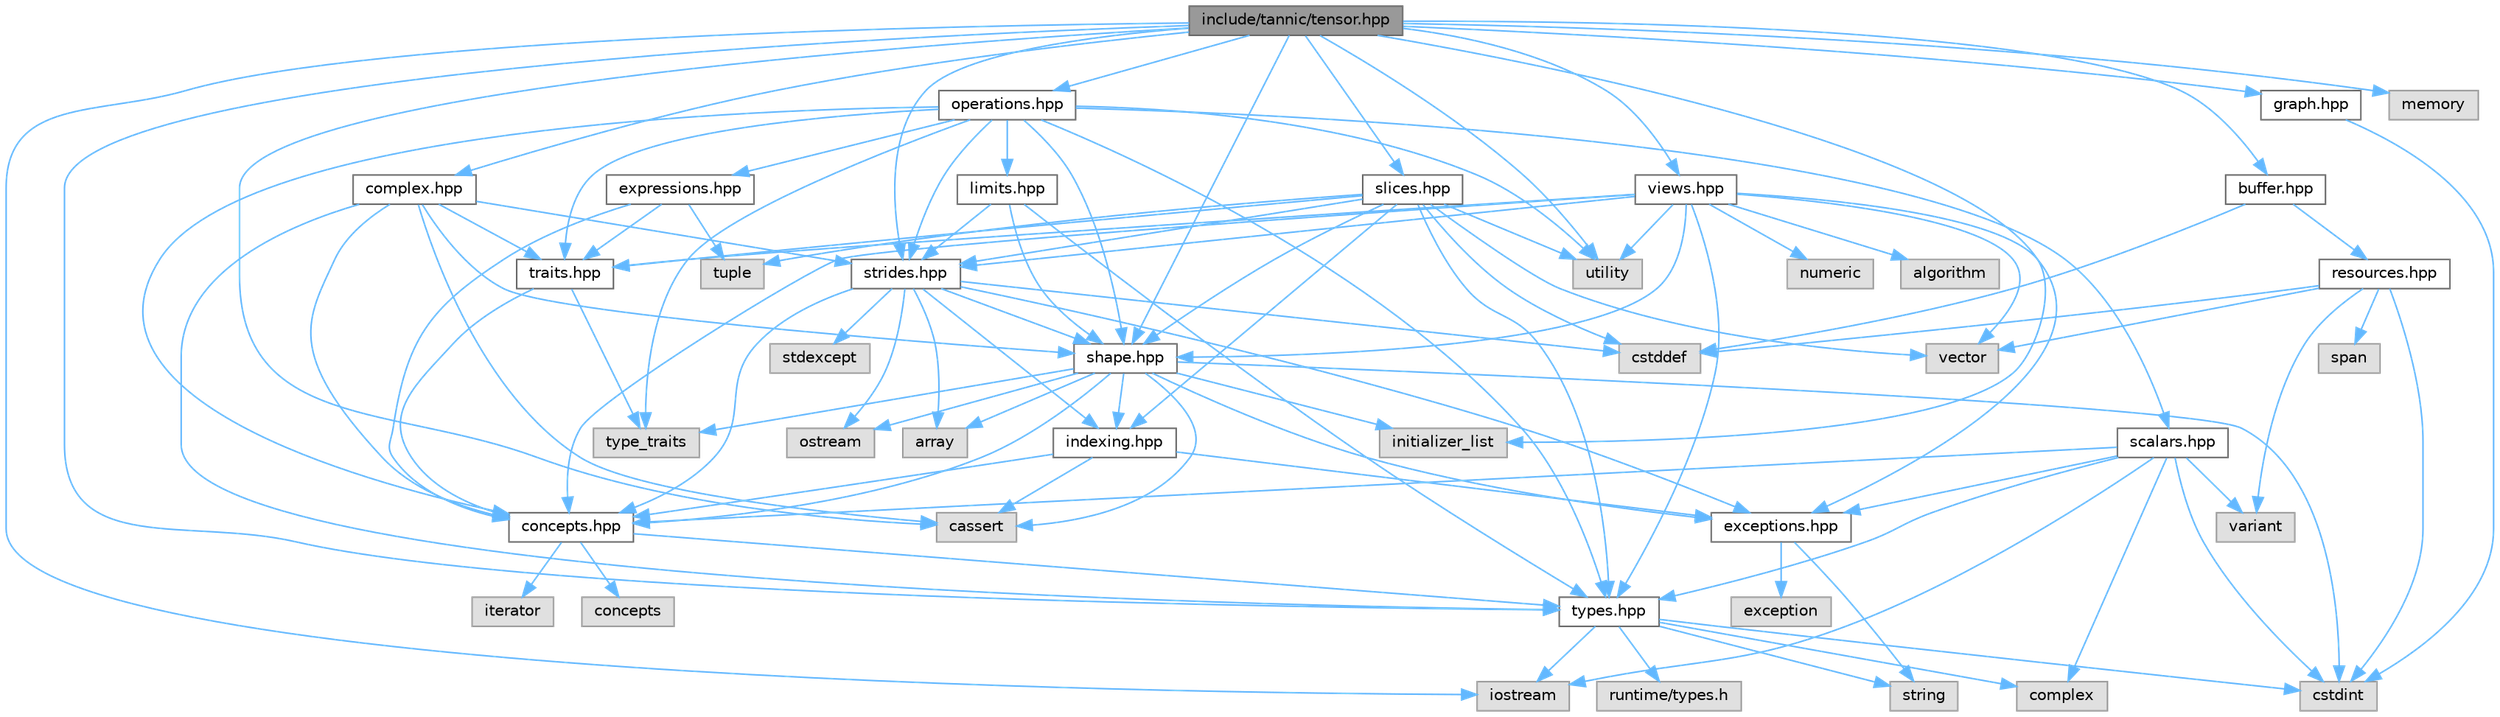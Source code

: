 digraph "include/tannic/tensor.hpp"
{
 // LATEX_PDF_SIZE
  bgcolor="transparent";
  edge [fontname=Helvetica,fontsize=10,labelfontname=Helvetica,labelfontsize=10];
  node [fontname=Helvetica,fontsize=10,shape=box,height=0.2,width=0.4];
  Node1 [id="Node000001",label="include/tannic/tensor.hpp",height=0.2,width=0.4,color="gray40", fillcolor="grey60", style="filled", fontcolor="black",tooltip="Core multidimensional tensor class for the Tannic Tensor Library."];
  Node1 -> Node2 [id="edge103_Node000001_Node000002",color="steelblue1",style="solid",tooltip=" "];
  Node2 [id="Node000002",label="iostream",height=0.2,width=0.4,color="grey60", fillcolor="#E0E0E0", style="filled",tooltip=" "];
  Node1 -> Node3 [id="edge104_Node000001_Node000003",color="steelblue1",style="solid",tooltip=" "];
  Node3 [id="Node000003",label="memory",height=0.2,width=0.4,color="grey60", fillcolor="#E0E0E0", style="filled",tooltip=" "];
  Node1 -> Node4 [id="edge105_Node000001_Node000004",color="steelblue1",style="solid",tooltip=" "];
  Node4 [id="Node000004",label="cassert",height=0.2,width=0.4,color="grey60", fillcolor="#E0E0E0", style="filled",tooltip=" "];
  Node1 -> Node5 [id="edge106_Node000001_Node000005",color="steelblue1",style="solid",tooltip=" "];
  Node5 [id="Node000005",label="utility",height=0.2,width=0.4,color="grey60", fillcolor="#E0E0E0", style="filled",tooltip=" "];
  Node1 -> Node6 [id="edge107_Node000001_Node000006",color="steelblue1",style="solid",tooltip=" "];
  Node6 [id="Node000006",label="initializer_list",height=0.2,width=0.4,color="grey60", fillcolor="#E0E0E0", style="filled",tooltip=" "];
  Node1 -> Node7 [id="edge108_Node000001_Node000007",color="steelblue1",style="solid",tooltip=" "];
  Node7 [id="Node000007",label="types.hpp",height=0.2,width=0.4,color="grey40", fillcolor="white", style="filled",URL="$dd/de3/types_8hpp.html",tooltip="Core type system for the Tannic Tensor Library."];
  Node7 -> Node2 [id="edge109_Node000007_Node000002",color="steelblue1",style="solid",tooltip=" "];
  Node7 -> Node8 [id="edge110_Node000007_Node000008",color="steelblue1",style="solid",tooltip=" "];
  Node8 [id="Node000008",label="cstdint",height=0.2,width=0.4,color="grey60", fillcolor="#E0E0E0", style="filled",tooltip=" "];
  Node7 -> Node9 [id="edge111_Node000007_Node000009",color="steelblue1",style="solid",tooltip=" "];
  Node9 [id="Node000009",label="string",height=0.2,width=0.4,color="grey60", fillcolor="#E0E0E0", style="filled",tooltip=" "];
  Node7 -> Node10 [id="edge112_Node000007_Node000010",color="steelblue1",style="solid",tooltip=" "];
  Node10 [id="Node000010",label="complex",height=0.2,width=0.4,color="grey60", fillcolor="#E0E0E0", style="filled",tooltip=" "];
  Node7 -> Node11 [id="edge113_Node000007_Node000011",color="steelblue1",style="solid",tooltip=" "];
  Node11 [id="Node000011",label="runtime/types.h",height=0.2,width=0.4,color="grey60", fillcolor="#E0E0E0", style="filled",tooltip=" "];
  Node1 -> Node12 [id="edge114_Node000001_Node000012",color="steelblue1",style="solid",tooltip=" "];
  Node12 [id="Node000012",label="shape.hpp",height=0.2,width=0.4,color="grey40", fillcolor="white", style="filled",URL="$d3/d30/shape_8hpp.html",tooltip="Defines the Shape class for representing tensor dimensions."];
  Node12 -> Node13 [id="edge115_Node000012_Node000013",color="steelblue1",style="solid",tooltip=" "];
  Node13 [id="Node000013",label="type_traits",height=0.2,width=0.4,color="grey60", fillcolor="#E0E0E0", style="filled",tooltip=" "];
  Node12 -> Node14 [id="edge116_Node000012_Node000014",color="steelblue1",style="solid",tooltip=" "];
  Node14 [id="Node000014",label="array",height=0.2,width=0.4,color="grey60", fillcolor="#E0E0E0", style="filled",tooltip=" "];
  Node12 -> Node8 [id="edge117_Node000012_Node000008",color="steelblue1",style="solid",tooltip=" "];
  Node12 -> Node4 [id="edge118_Node000012_Node000004",color="steelblue1",style="solid",tooltip=" "];
  Node12 -> Node6 [id="edge119_Node000012_Node000006",color="steelblue1",style="solid",tooltip=" "];
  Node12 -> Node15 [id="edge120_Node000012_Node000015",color="steelblue1",style="solid",tooltip=" "];
  Node15 [id="Node000015",label="ostream",height=0.2,width=0.4,color="grey60", fillcolor="#E0E0E0", style="filled",tooltip=" "];
  Node12 -> Node16 [id="edge121_Node000012_Node000016",color="steelblue1",style="solid",tooltip=" "];
  Node16 [id="Node000016",label="concepts.hpp",height=0.2,width=0.4,color="grey40", fillcolor="white", style="filled",URL="$d7/dd8/concepts_8hpp.html",tooltip="Defines core C++20 concepts used throughout the Tannic Tensor Library."];
  Node16 -> Node17 [id="edge122_Node000016_Node000017",color="steelblue1",style="solid",tooltip=" "];
  Node17 [id="Node000017",label="concepts",height=0.2,width=0.4,color="grey60", fillcolor="#E0E0E0", style="filled",tooltip=" "];
  Node16 -> Node18 [id="edge123_Node000016_Node000018",color="steelblue1",style="solid",tooltip=" "];
  Node18 [id="Node000018",label="iterator",height=0.2,width=0.4,color="grey60", fillcolor="#E0E0E0", style="filled",tooltip=" "];
  Node16 -> Node7 [id="edge124_Node000016_Node000007",color="steelblue1",style="solid",tooltip=" "];
  Node12 -> Node19 [id="edge125_Node000012_Node000019",color="steelblue1",style="solid",tooltip=" "];
  Node19 [id="Node000019",label="indexing.hpp",height=0.2,width=0.4,color="grey40", fillcolor="white", style="filled",URL="$d7/d1d/indexing_8hpp.html",tooltip="Utilities for index normalization and slicing ranges in the Tannic Tensor Library."];
  Node19 -> Node4 [id="edge126_Node000019_Node000004",color="steelblue1",style="solid",tooltip=" "];
  Node19 -> Node16 [id="edge127_Node000019_Node000016",color="steelblue1",style="solid",tooltip=" "];
  Node19 -> Node20 [id="edge128_Node000019_Node000020",color="steelblue1",style="solid",tooltip=" "];
  Node20 [id="Node000020",label="exceptions.hpp",height=0.2,width=0.4,color="grey40", fillcolor="white", style="filled",URL="$da/d49/exceptions_8hpp.html",tooltip="Defines the exceptions used in the library."];
  Node20 -> Node21 [id="edge129_Node000020_Node000021",color="steelblue1",style="solid",tooltip=" "];
  Node21 [id="Node000021",label="exception",height=0.2,width=0.4,color="grey60", fillcolor="#E0E0E0", style="filled",tooltip=" "];
  Node20 -> Node9 [id="edge130_Node000020_Node000009",color="steelblue1",style="solid",tooltip=" "];
  Node12 -> Node20 [id="edge131_Node000012_Node000020",color="steelblue1",style="solid",tooltip=" "];
  Node1 -> Node22 [id="edge132_Node000001_Node000022",color="steelblue1",style="solid",tooltip=" "];
  Node22 [id="Node000022",label="strides.hpp",height=0.2,width=0.4,color="grey40", fillcolor="white", style="filled",URL="$d7/d08/strides_8hpp.html",tooltip="Memory layout specification for tensor dimensions in the Tannic Tensor Library."];
  Node22 -> Node14 [id="edge133_Node000022_Node000014",color="steelblue1",style="solid",tooltip=" "];
  Node22 -> Node23 [id="edge134_Node000022_Node000023",color="steelblue1",style="solid",tooltip=" "];
  Node23 [id="Node000023",label="cstddef",height=0.2,width=0.4,color="grey60", fillcolor="#E0E0E0", style="filled",tooltip=" "];
  Node22 -> Node24 [id="edge135_Node000022_Node000024",color="steelblue1",style="solid",tooltip=" "];
  Node24 [id="Node000024",label="stdexcept",height=0.2,width=0.4,color="grey60", fillcolor="#E0E0E0", style="filled",tooltip=" "];
  Node22 -> Node15 [id="edge136_Node000022_Node000015",color="steelblue1",style="solid",tooltip=" "];
  Node22 -> Node16 [id="edge137_Node000022_Node000016",color="steelblue1",style="solid",tooltip=" "];
  Node22 -> Node12 [id="edge138_Node000022_Node000012",color="steelblue1",style="solid",tooltip=" "];
  Node22 -> Node19 [id="edge139_Node000022_Node000019",color="steelblue1",style="solid",tooltip=" "];
  Node22 -> Node20 [id="edge140_Node000022_Node000020",color="steelblue1",style="solid",tooltip=" "];
  Node1 -> Node25 [id="edge141_Node000001_Node000025",color="steelblue1",style="solid",tooltip=" "];
  Node25 [id="Node000025",label="buffer.hpp",height=0.2,width=0.4,color="grey40", fillcolor="white", style="filled",URL="$da/d1d/buffer_8hpp.html",tooltip="Memory buffer management for tensor storage."];
  Node25 -> Node23 [id="edge142_Node000025_Node000023",color="steelblue1",style="solid",tooltip=" "];
  Node25 -> Node26 [id="edge143_Node000025_Node000026",color="steelblue1",style="solid",tooltip=" "];
  Node26 [id="Node000026",label="resources.hpp",height=0.2,width=0.4,color="grey40", fillcolor="white", style="filled",URL="$d1/dee/resources_8hpp.html",tooltip="Memory resource management for heterogeneous computing."];
  Node26 -> Node8 [id="edge144_Node000026_Node000008",color="steelblue1",style="solid",tooltip=" "];
  Node26 -> Node23 [id="edge145_Node000026_Node000023",color="steelblue1",style="solid",tooltip=" "];
  Node26 -> Node27 [id="edge146_Node000026_Node000027",color="steelblue1",style="solid",tooltip=" "];
  Node27 [id="Node000027",label="span",height=0.2,width=0.4,color="grey60", fillcolor="#E0E0E0", style="filled",tooltip=" "];
  Node26 -> Node28 [id="edge147_Node000026_Node000028",color="steelblue1",style="solid",tooltip=" "];
  Node28 [id="Node000028",label="vector",height=0.2,width=0.4,color="grey60", fillcolor="#E0E0E0", style="filled",tooltip=" "];
  Node26 -> Node29 [id="edge148_Node000026_Node000029",color="steelblue1",style="solid",tooltip=" "];
  Node29 [id="Node000029",label="variant",height=0.2,width=0.4,color="grey60", fillcolor="#E0E0E0", style="filled",tooltip=" "];
  Node1 -> Node30 [id="edge149_Node000001_Node000030",color="steelblue1",style="solid",tooltip=" "];
  Node30 [id="Node000030",label="slices.hpp",height=0.2,width=0.4,color="grey40", fillcolor="white", style="filled",URL="$d4/d71/slices_8hpp.html",tooltip="Implements tensor slicing for expression templates in the Tannic Tensor Library."];
  Node30 -> Node31 [id="edge150_Node000030_Node000031",color="steelblue1",style="solid",tooltip=" "];
  Node31 [id="Node000031",label="tuple",height=0.2,width=0.4,color="grey60", fillcolor="#E0E0E0", style="filled",tooltip=" "];
  Node30 -> Node5 [id="edge151_Node000030_Node000005",color="steelblue1",style="solid",tooltip=" "];
  Node30 -> Node23 [id="edge152_Node000030_Node000023",color="steelblue1",style="solid",tooltip=" "];
  Node30 -> Node28 [id="edge153_Node000030_Node000028",color="steelblue1",style="solid",tooltip=" "];
  Node30 -> Node7 [id="edge154_Node000030_Node000007",color="steelblue1",style="solid",tooltip=" "];
  Node30 -> Node32 [id="edge155_Node000030_Node000032",color="steelblue1",style="solid",tooltip=" "];
  Node32 [id="Node000032",label="traits.hpp",height=0.2,width=0.4,color="grey40", fillcolor="white", style="filled",URL="$df/d73/traits_8hpp.html",tooltip=" "];
  Node32 -> Node13 [id="edge156_Node000032_Node000013",color="steelblue1",style="solid",tooltip=" "];
  Node32 -> Node16 [id="edge157_Node000032_Node000016",color="steelblue1",style="solid",tooltip=" "];
  Node30 -> Node12 [id="edge158_Node000030_Node000012",color="steelblue1",style="solid",tooltip=" "];
  Node30 -> Node22 [id="edge159_Node000030_Node000022",color="steelblue1",style="solid",tooltip=" "];
  Node30 -> Node19 [id="edge160_Node000030_Node000019",color="steelblue1",style="solid",tooltip=" "];
  Node1 -> Node33 [id="edge161_Node000001_Node000033",color="steelblue1",style="solid",tooltip=" "];
  Node33 [id="Node000033",label="views.hpp",height=0.2,width=0.4,color="grey40", fillcolor="white", style="filled",URL="$de/d49/views_8hpp.html",tooltip="Implements views for tensors in the Tannic Tensor Library."];
  Node33 -> Node5 [id="edge162_Node000033_Node000005",color="steelblue1",style="solid",tooltip=" "];
  Node33 -> Node34 [id="edge163_Node000033_Node000034",color="steelblue1",style="solid",tooltip=" "];
  Node34 [id="Node000034",label="algorithm",height=0.2,width=0.4,color="grey60", fillcolor="#E0E0E0", style="filled",tooltip=" "];
  Node33 -> Node35 [id="edge164_Node000033_Node000035",color="steelblue1",style="solid",tooltip=" "];
  Node35 [id="Node000035",label="numeric",height=0.2,width=0.4,color="grey60", fillcolor="#E0E0E0", style="filled",tooltip=" "];
  Node33 -> Node28 [id="edge165_Node000033_Node000028",color="steelblue1",style="solid",tooltip=" "];
  Node33 -> Node7 [id="edge166_Node000033_Node000007",color="steelblue1",style="solid",tooltip=" "];
  Node33 -> Node32 [id="edge167_Node000033_Node000032",color="steelblue1",style="solid",tooltip=" "];
  Node33 -> Node12 [id="edge168_Node000033_Node000012",color="steelblue1",style="solid",tooltip=" "];
  Node33 -> Node22 [id="edge169_Node000033_Node000022",color="steelblue1",style="solid",tooltip=" "];
  Node33 -> Node16 [id="edge170_Node000033_Node000016",color="steelblue1",style="solid",tooltip=" "];
  Node33 -> Node20 [id="edge171_Node000033_Node000020",color="steelblue1",style="solid",tooltip=" "];
  Node1 -> Node36 [id="edge172_Node000001_Node000036",color="steelblue1",style="solid",tooltip=" "];
  Node36 [id="Node000036",label="operations.hpp",height=0.2,width=0.4,color="grey40", fillcolor="white", style="filled",URL="$d6/d00/operations_8hpp.html",tooltip="Defines expression templates tensor aritmetic operations."];
  Node36 -> Node5 [id="edge173_Node000036_Node000005",color="steelblue1",style="solid",tooltip=" "];
  Node36 -> Node13 [id="edge174_Node000036_Node000013",color="steelblue1",style="solid",tooltip=" "];
  Node36 -> Node16 [id="edge175_Node000036_Node000016",color="steelblue1",style="solid",tooltip=" "];
  Node36 -> Node37 [id="edge176_Node000036_Node000037",color="steelblue1",style="solid",tooltip=" "];
  Node37 [id="Node000037",label="expressions.hpp",height=0.2,width=0.4,color="grey40", fillcolor="white", style="filled",URL="$d5/d8b/expressions_8hpp.html",tooltip=" "];
  Node37 -> Node31 [id="edge177_Node000037_Node000031",color="steelblue1",style="solid",tooltip=" "];
  Node37 -> Node32 [id="edge178_Node000037_Node000032",color="steelblue1",style="solid",tooltip=" "];
  Node37 -> Node16 [id="edge179_Node000037_Node000016",color="steelblue1",style="solid",tooltip=" "];
  Node36 -> Node7 [id="edge180_Node000036_Node000007",color="steelblue1",style="solid",tooltip=" "];
  Node36 -> Node12 [id="edge181_Node000036_Node000012",color="steelblue1",style="solid",tooltip=" "];
  Node36 -> Node22 [id="edge182_Node000036_Node000022",color="steelblue1",style="solid",tooltip=" "];
  Node36 -> Node32 [id="edge183_Node000036_Node000032",color="steelblue1",style="solid",tooltip=" "];
  Node36 -> Node38 [id="edge184_Node000036_Node000038",color="steelblue1",style="solid",tooltip=" "];
  Node38 [id="Node000038",label="scalars.hpp",height=0.2,width=0.4,color="grey40", fillcolor="white", style="filled",URL="$d3/d3c/scalars_8hpp.html",tooltip=" "];
  Node38 -> Node2 [id="edge185_Node000038_Node000002",color="steelblue1",style="solid",tooltip=" "];
  Node38 -> Node29 [id="edge186_Node000038_Node000029",color="steelblue1",style="solid",tooltip=" "];
  Node38 -> Node10 [id="edge187_Node000038_Node000010",color="steelblue1",style="solid",tooltip=" "];
  Node38 -> Node8 [id="edge188_Node000038_Node000008",color="steelblue1",style="solid",tooltip=" "];
  Node38 -> Node7 [id="edge189_Node000038_Node000007",color="steelblue1",style="solid",tooltip=" "];
  Node38 -> Node16 [id="edge190_Node000038_Node000016",color="steelblue1",style="solid",tooltip=" "];
  Node38 -> Node20 [id="edge191_Node000038_Node000020",color="steelblue1",style="solid",tooltip=" "];
  Node36 -> Node39 [id="edge192_Node000036_Node000039",color="steelblue1",style="solid",tooltip=" "];
  Node39 [id="Node000039",label="limits.hpp",height=0.2,width=0.4,color="grey40", fillcolor="white", style="filled",URL="$d7/df0/limits_8hpp.html",tooltip=" "];
  Node39 -> Node7 [id="edge193_Node000039_Node000007",color="steelblue1",style="solid",tooltip=" "];
  Node39 -> Node12 [id="edge194_Node000039_Node000012",color="steelblue1",style="solid",tooltip=" "];
  Node39 -> Node22 [id="edge195_Node000039_Node000022",color="steelblue1",style="solid",tooltip=" "];
  Node1 -> Node40 [id="edge196_Node000001_Node000040",color="steelblue1",style="solid",tooltip=" "];
  Node40 [id="Node000040",label="complex.hpp",height=0.2,width=0.4,color="grey40", fillcolor="white", style="filled",URL="$db/dd8/complex_8hpp.html",tooltip="Complex number operations for the Tannic Tensor Library."];
  Node40 -> Node16 [id="edge197_Node000040_Node000016",color="steelblue1",style="solid",tooltip=" "];
  Node40 -> Node7 [id="edge198_Node000040_Node000007",color="steelblue1",style="solid",tooltip=" "];
  Node40 -> Node12 [id="edge199_Node000040_Node000012",color="steelblue1",style="solid",tooltip=" "];
  Node40 -> Node22 [id="edge200_Node000040_Node000022",color="steelblue1",style="solid",tooltip=" "];
  Node40 -> Node32 [id="edge201_Node000040_Node000032",color="steelblue1",style="solid",tooltip=" "];
  Node40 -> Node4 [id="edge202_Node000040_Node000004",color="steelblue1",style="solid",tooltip=" "];
  Node1 -> Node41 [id="edge203_Node000001_Node000041",color="steelblue1",style="solid",tooltip=" "];
  Node41 [id="Node000041",label="graph.hpp",height=0.2,width=0.4,color="grey40", fillcolor="white", style="filled",URL="$d9/de9/graph_8hpp.html",tooltip=" "];
  Node41 -> Node8 [id="edge204_Node000041_Node000008",color="steelblue1",style="solid",tooltip=" "];
}
